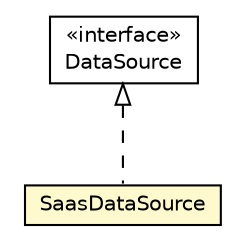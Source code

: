 #!/usr/local/bin/dot
#
# Class diagram 
# Generated by UMLGraph version R5_6_6-8-g8d7759 (http://www.umlgraph.org/)
#

digraph G {
	edge [fontname="Helvetica",fontsize=10,labelfontname="Helvetica",labelfontsize=10];
	node [fontname="Helvetica",fontsize=10,shape=plaintext];
	nodesep=0.25;
	ranksep=0.5;
	// org.dayatang.datasource4saas.SaasDataSource
	c83718 [label=<<table title="org.dayatang.datasource4saas.SaasDataSource" border="0" cellborder="1" cellspacing="0" cellpadding="2" port="p" bgcolor="lemonChiffon" href="./SaasDataSource.html">
		<tr><td><table border="0" cellspacing="0" cellpadding="1">
<tr><td align="center" balign="center"> SaasDataSource </td></tr>
		</table></td></tr>
		</table>>, URL="./SaasDataSource.html", fontname="Helvetica", fontcolor="black", fontsize=10.0];
	//org.dayatang.datasource4saas.SaasDataSource implements javax.sql.DataSource
	c83778:p -> c83718:p [dir=back,arrowtail=empty,style=dashed];
	// javax.sql.DataSource
	c83778 [label=<<table title="javax.sql.DataSource" border="0" cellborder="1" cellspacing="0" cellpadding="2" port="p" href="http://download.oracle.com/javase/7/docs/api/javax/sql/DataSource.html">
		<tr><td><table border="0" cellspacing="0" cellpadding="1">
<tr><td align="center" balign="center"> &#171;interface&#187; </td></tr>
<tr><td align="center" balign="center"> DataSource </td></tr>
		</table></td></tr>
		</table>>, URL="http://download.oracle.com/javase/7/docs/api/javax/sql/DataSource.html", fontname="Helvetica", fontcolor="black", fontsize=10.0];
}

